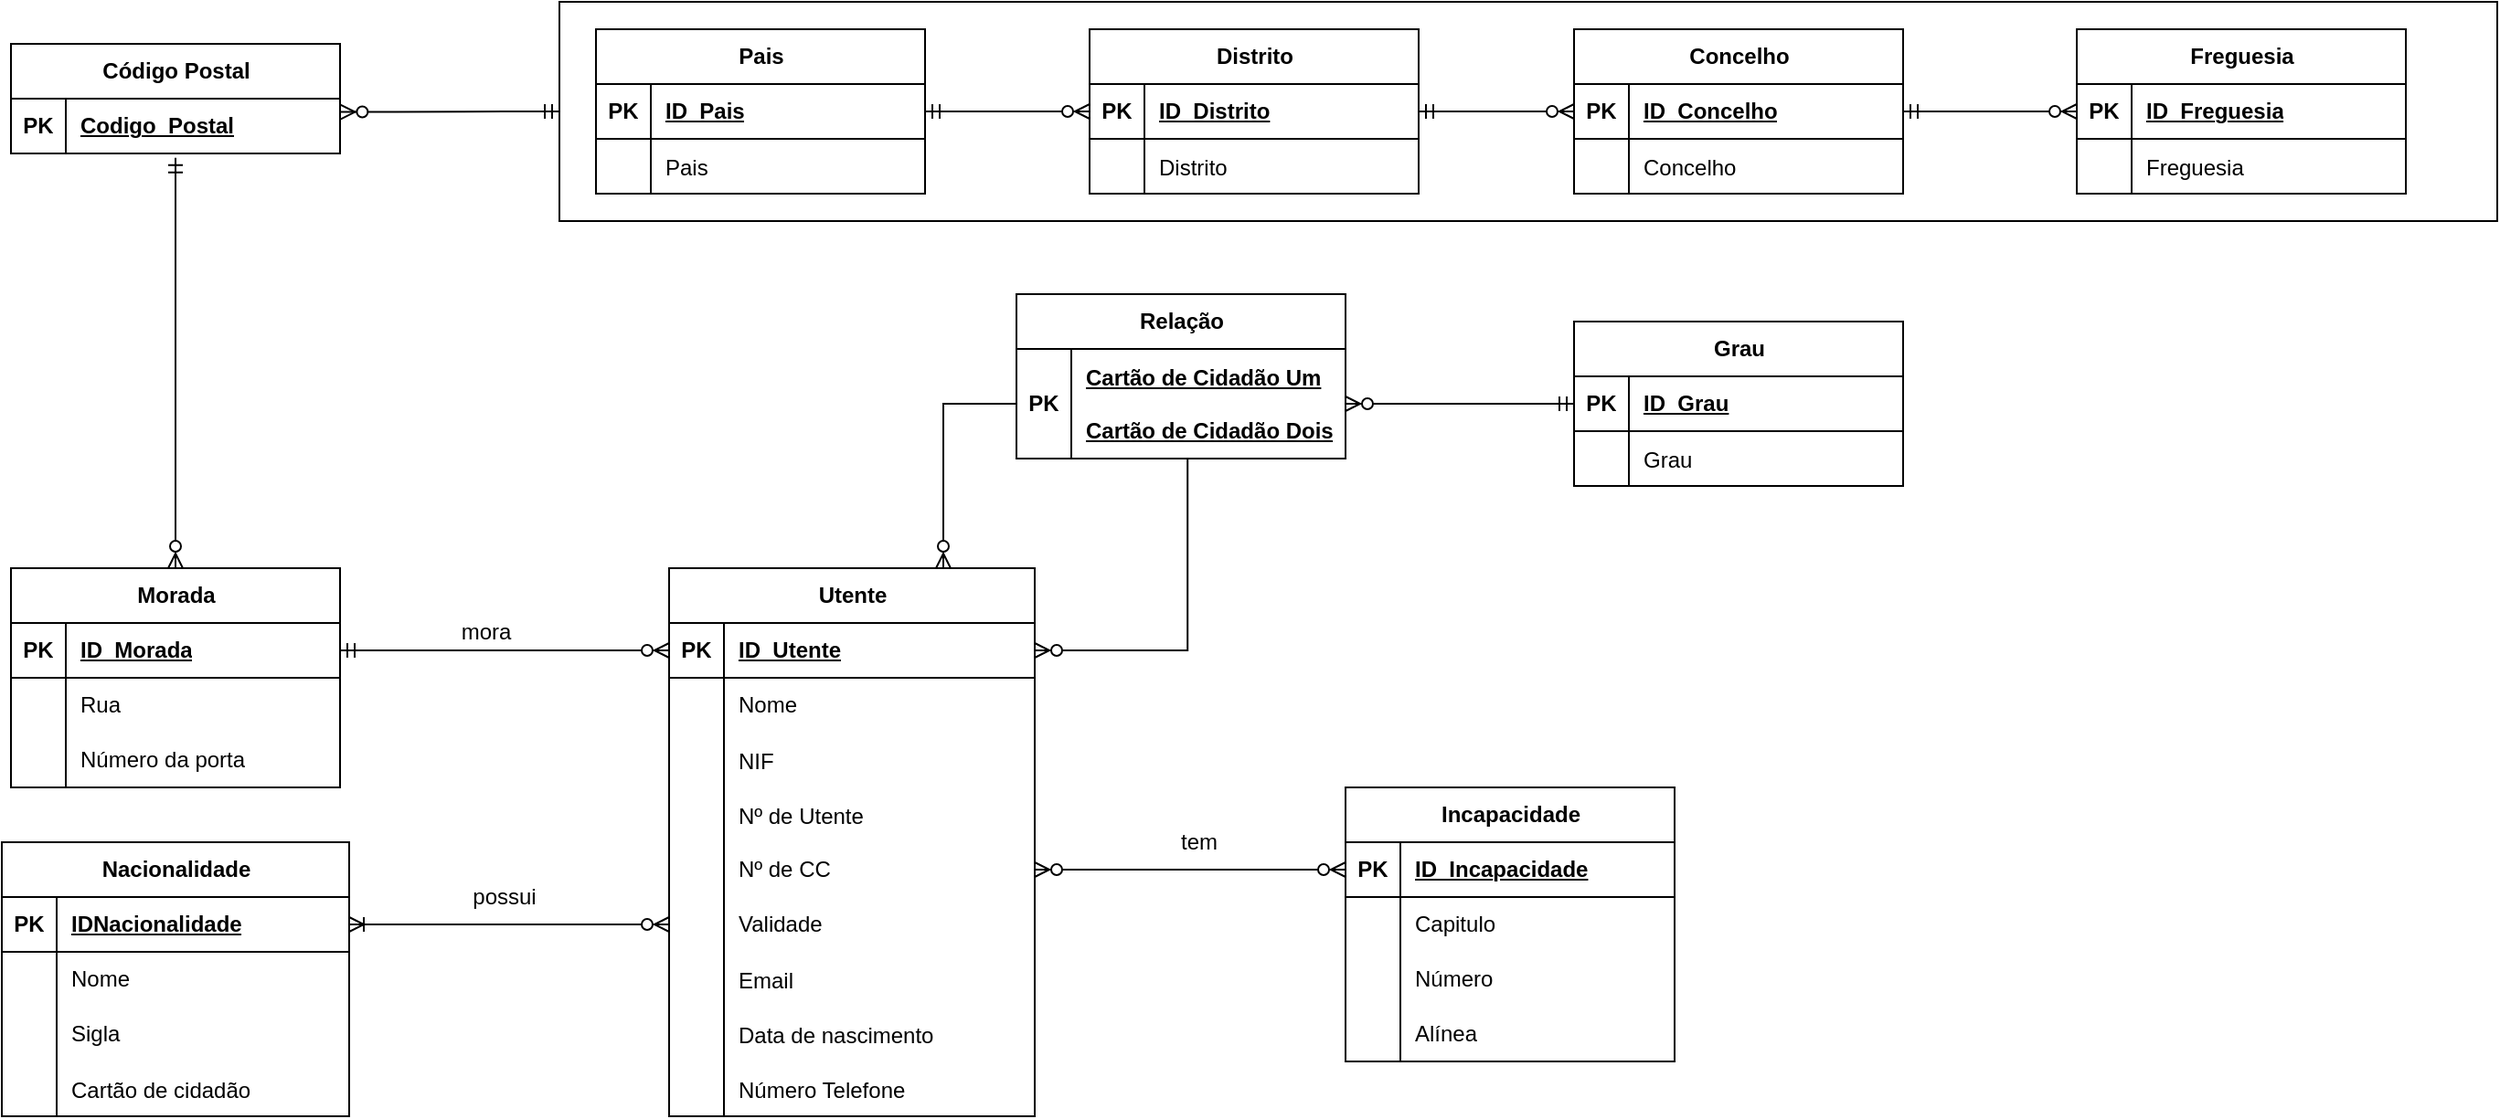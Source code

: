 <mxfile version="22.1.17" type="device">
  <diagram id="R2lEEEUBdFMjLlhIrx00" name="Page-1">
    <mxGraphModel dx="2327" dy="1737" grid="1" gridSize="10" guides="1" tooltips="1" connect="1" arrows="1" fold="1" page="1" pageScale="1" pageWidth="850" pageHeight="1100" math="0" shadow="0" extFonts="Permanent Marker^https://fonts.googleapis.com/css?family=Permanent+Marker">
      <root>
        <mxCell id="0" />
        <mxCell id="1" parent="0" />
        <mxCell id="WRu2-1eznjDB153IqTA8-165" value="Utente" style="shape=table;startSize=30;container=1;collapsible=1;childLayout=tableLayout;fixedRows=1;rowLines=0;fontStyle=1;align=center;resizeLast=1;html=1;" parent="1" vertex="1">
          <mxGeometry x="-290" y="190" width="200" height="300" as="geometry" />
        </mxCell>
        <mxCell id="WRu2-1eznjDB153IqTA8-166" value="" style="shape=tableRow;horizontal=0;startSize=0;swimlaneHead=0;swimlaneBody=0;fillColor=none;collapsible=0;dropTarget=0;points=[[0,0.5],[1,0.5]];portConstraint=eastwest;top=0;left=0;right=0;bottom=1;" parent="WRu2-1eznjDB153IqTA8-165" vertex="1">
          <mxGeometry y="30" width="200" height="30" as="geometry" />
        </mxCell>
        <mxCell id="WRu2-1eznjDB153IqTA8-167" value="PK" style="shape=partialRectangle;connectable=0;fillColor=none;top=0;left=0;bottom=0;right=0;fontStyle=1;overflow=hidden;whiteSpace=wrap;html=1;" parent="WRu2-1eznjDB153IqTA8-166" vertex="1">
          <mxGeometry width="30" height="30" as="geometry">
            <mxRectangle width="30" height="30" as="alternateBounds" />
          </mxGeometry>
        </mxCell>
        <mxCell id="WRu2-1eznjDB153IqTA8-168" value="ID_Utente" style="shape=partialRectangle;connectable=0;fillColor=none;top=0;left=0;bottom=0;right=0;align=left;spacingLeft=6;fontStyle=5;overflow=hidden;whiteSpace=wrap;html=1;" parent="WRu2-1eznjDB153IqTA8-166" vertex="1">
          <mxGeometry x="30" width="170" height="30" as="geometry">
            <mxRectangle width="170" height="30" as="alternateBounds" />
          </mxGeometry>
        </mxCell>
        <mxCell id="WRu2-1eznjDB153IqTA8-172" value="" style="shape=tableRow;horizontal=0;startSize=0;swimlaneHead=0;swimlaneBody=0;fillColor=none;collapsible=0;dropTarget=0;points=[[0,0.5],[1,0.5]];portConstraint=eastwest;top=0;left=0;right=0;bottom=0;" parent="WRu2-1eznjDB153IqTA8-165" vertex="1">
          <mxGeometry y="60" width="200" height="30" as="geometry" />
        </mxCell>
        <mxCell id="WRu2-1eznjDB153IqTA8-173" value="" style="shape=partialRectangle;connectable=0;fillColor=none;top=0;left=0;bottom=0;right=0;editable=1;overflow=hidden;whiteSpace=wrap;html=1;" parent="WRu2-1eznjDB153IqTA8-172" vertex="1">
          <mxGeometry width="30" height="30" as="geometry">
            <mxRectangle width="30" height="30" as="alternateBounds" />
          </mxGeometry>
        </mxCell>
        <mxCell id="WRu2-1eznjDB153IqTA8-174" value="Nome" style="shape=partialRectangle;connectable=0;fillColor=none;top=0;left=0;bottom=0;right=0;align=left;spacingLeft=6;overflow=hidden;whiteSpace=wrap;html=1;" parent="WRu2-1eznjDB153IqTA8-172" vertex="1">
          <mxGeometry x="30" width="170" height="30" as="geometry">
            <mxRectangle width="170" height="30" as="alternateBounds" />
          </mxGeometry>
        </mxCell>
        <mxCell id="fxmYcY-Dw8OM6UMTgJ8G-88" value="" style="shape=tableRow;horizontal=0;startSize=0;swimlaneHead=0;swimlaneBody=0;fillColor=none;collapsible=0;dropTarget=0;points=[[0,0.5],[1,0.5]];portConstraint=eastwest;top=0;left=0;right=0;bottom=0;" vertex="1" parent="WRu2-1eznjDB153IqTA8-165">
          <mxGeometry y="90" width="200" height="30" as="geometry" />
        </mxCell>
        <mxCell id="fxmYcY-Dw8OM6UMTgJ8G-89" value="" style="shape=partialRectangle;connectable=0;fillColor=none;top=0;left=0;bottom=0;right=0;editable=1;overflow=hidden;" vertex="1" parent="fxmYcY-Dw8OM6UMTgJ8G-88">
          <mxGeometry width="30" height="30" as="geometry">
            <mxRectangle width="30" height="30" as="alternateBounds" />
          </mxGeometry>
        </mxCell>
        <mxCell id="fxmYcY-Dw8OM6UMTgJ8G-90" value="NIF" style="shape=partialRectangle;connectable=0;fillColor=none;top=0;left=0;bottom=0;right=0;align=left;spacingLeft=6;overflow=hidden;" vertex="1" parent="fxmYcY-Dw8OM6UMTgJ8G-88">
          <mxGeometry x="30" width="170" height="30" as="geometry">
            <mxRectangle width="170" height="30" as="alternateBounds" />
          </mxGeometry>
        </mxCell>
        <mxCell id="fxmYcY-Dw8OM6UMTgJ8G-76" value="" style="shape=tableRow;horizontal=0;startSize=0;swimlaneHead=0;swimlaneBody=0;fillColor=none;collapsible=0;dropTarget=0;points=[[0,0.5],[1,0.5]];portConstraint=eastwest;top=0;left=0;right=0;bottom=0;" vertex="1" parent="WRu2-1eznjDB153IqTA8-165">
          <mxGeometry y="120" width="200" height="30" as="geometry" />
        </mxCell>
        <mxCell id="fxmYcY-Dw8OM6UMTgJ8G-77" value="" style="shape=partialRectangle;connectable=0;fillColor=none;top=0;left=0;bottom=0;right=0;editable=1;overflow=hidden;" vertex="1" parent="fxmYcY-Dw8OM6UMTgJ8G-76">
          <mxGeometry width="30" height="30" as="geometry">
            <mxRectangle width="30" height="30" as="alternateBounds" />
          </mxGeometry>
        </mxCell>
        <mxCell id="fxmYcY-Dw8OM6UMTgJ8G-78" value="Nº de Utente" style="shape=partialRectangle;connectable=0;fillColor=none;top=0;left=0;bottom=0;right=0;align=left;spacingLeft=6;overflow=hidden;" vertex="1" parent="fxmYcY-Dw8OM6UMTgJ8G-76">
          <mxGeometry x="30" width="170" height="30" as="geometry">
            <mxRectangle width="170" height="30" as="alternateBounds" />
          </mxGeometry>
        </mxCell>
        <mxCell id="WRu2-1eznjDB153IqTA8-175" value="" style="shape=tableRow;horizontal=0;startSize=0;swimlaneHead=0;swimlaneBody=0;fillColor=none;collapsible=0;dropTarget=0;points=[[0,0.5],[1,0.5]];portConstraint=eastwest;top=0;left=0;right=0;bottom=0;" parent="WRu2-1eznjDB153IqTA8-165" vertex="1">
          <mxGeometry y="150" width="200" height="30" as="geometry" />
        </mxCell>
        <mxCell id="WRu2-1eznjDB153IqTA8-176" value="" style="shape=partialRectangle;connectable=0;fillColor=none;top=0;left=0;bottom=0;right=0;editable=1;overflow=hidden;whiteSpace=wrap;html=1;" parent="WRu2-1eznjDB153IqTA8-175" vertex="1">
          <mxGeometry width="30" height="30" as="geometry">
            <mxRectangle width="30" height="30" as="alternateBounds" />
          </mxGeometry>
        </mxCell>
        <mxCell id="WRu2-1eznjDB153IqTA8-177" value="Nº de CC" style="shape=partialRectangle;connectable=0;fillColor=none;top=0;left=0;bottom=0;right=0;align=left;spacingLeft=6;overflow=hidden;whiteSpace=wrap;html=1;" parent="WRu2-1eznjDB153IqTA8-175" vertex="1">
          <mxGeometry x="30" width="170" height="30" as="geometry">
            <mxRectangle width="170" height="30" as="alternateBounds" />
          </mxGeometry>
        </mxCell>
        <mxCell id="WRu2-1eznjDB153IqTA8-178" value="" style="shape=tableRow;horizontal=0;startSize=0;swimlaneHead=0;swimlaneBody=0;fillColor=none;collapsible=0;dropTarget=0;points=[[0,0.5],[1,0.5]];portConstraint=eastwest;top=0;left=0;right=0;bottom=0;" parent="WRu2-1eznjDB153IqTA8-165" vertex="1">
          <mxGeometry y="180" width="200" height="30" as="geometry" />
        </mxCell>
        <mxCell id="WRu2-1eznjDB153IqTA8-179" value="" style="shape=partialRectangle;connectable=0;fillColor=none;top=0;left=0;bottom=0;right=0;editable=1;overflow=hidden;whiteSpace=wrap;html=1;" parent="WRu2-1eznjDB153IqTA8-178" vertex="1">
          <mxGeometry width="30" height="30" as="geometry">
            <mxRectangle width="30" height="30" as="alternateBounds" />
          </mxGeometry>
        </mxCell>
        <mxCell id="WRu2-1eznjDB153IqTA8-180" value="Validade" style="shape=partialRectangle;connectable=0;fillColor=none;top=0;left=0;bottom=0;right=0;align=left;spacingLeft=6;overflow=hidden;whiteSpace=wrap;html=1;" parent="WRu2-1eznjDB153IqTA8-178" vertex="1">
          <mxGeometry x="30" width="170" height="30" as="geometry">
            <mxRectangle width="170" height="30" as="alternateBounds" />
          </mxGeometry>
        </mxCell>
        <mxCell id="fxmYcY-Dw8OM6UMTgJ8G-80" value="" style="shape=tableRow;horizontal=0;startSize=0;swimlaneHead=0;swimlaneBody=0;fillColor=none;collapsible=0;dropTarget=0;points=[[0,0.5],[1,0.5]];portConstraint=eastwest;top=0;left=0;right=0;bottom=0;" vertex="1" parent="WRu2-1eznjDB153IqTA8-165">
          <mxGeometry y="210" width="200" height="30" as="geometry" />
        </mxCell>
        <mxCell id="fxmYcY-Dw8OM6UMTgJ8G-81" value="" style="shape=partialRectangle;connectable=0;fillColor=none;top=0;left=0;bottom=0;right=0;editable=1;overflow=hidden;" vertex="1" parent="fxmYcY-Dw8OM6UMTgJ8G-80">
          <mxGeometry width="30" height="30" as="geometry">
            <mxRectangle width="30" height="30" as="alternateBounds" />
          </mxGeometry>
        </mxCell>
        <mxCell id="fxmYcY-Dw8OM6UMTgJ8G-82" value="Email" style="shape=partialRectangle;connectable=0;fillColor=none;top=0;left=0;bottom=0;right=0;align=left;spacingLeft=6;overflow=hidden;" vertex="1" parent="fxmYcY-Dw8OM6UMTgJ8G-80">
          <mxGeometry x="30" width="170" height="30" as="geometry">
            <mxRectangle width="170" height="30" as="alternateBounds" />
          </mxGeometry>
        </mxCell>
        <mxCell id="fxmYcY-Dw8OM6UMTgJ8G-84" value="" style="shape=tableRow;horizontal=0;startSize=0;swimlaneHead=0;swimlaneBody=0;fillColor=none;collapsible=0;dropTarget=0;points=[[0,0.5],[1,0.5]];portConstraint=eastwest;top=0;left=0;right=0;bottom=0;" vertex="1" parent="WRu2-1eznjDB153IqTA8-165">
          <mxGeometry y="240" width="200" height="30" as="geometry" />
        </mxCell>
        <mxCell id="fxmYcY-Dw8OM6UMTgJ8G-85" value="" style="shape=partialRectangle;connectable=0;fillColor=none;top=0;left=0;bottom=0;right=0;editable=1;overflow=hidden;" vertex="1" parent="fxmYcY-Dw8OM6UMTgJ8G-84">
          <mxGeometry width="30" height="30" as="geometry">
            <mxRectangle width="30" height="30" as="alternateBounds" />
          </mxGeometry>
        </mxCell>
        <mxCell id="fxmYcY-Dw8OM6UMTgJ8G-86" value="Data de nascimento" style="shape=partialRectangle;connectable=0;fillColor=none;top=0;left=0;bottom=0;right=0;align=left;spacingLeft=6;overflow=hidden;" vertex="1" parent="fxmYcY-Dw8OM6UMTgJ8G-84">
          <mxGeometry x="30" width="170" height="30" as="geometry">
            <mxRectangle width="170" height="30" as="alternateBounds" />
          </mxGeometry>
        </mxCell>
        <mxCell id="WRu2-1eznjDB153IqTA8-181" value="" style="shape=tableRow;horizontal=0;startSize=0;swimlaneHead=0;swimlaneBody=0;fillColor=none;collapsible=0;dropTarget=0;points=[[0,0.5],[1,0.5]];portConstraint=eastwest;top=0;left=0;right=0;bottom=0;" parent="WRu2-1eznjDB153IqTA8-165" vertex="1">
          <mxGeometry y="270" width="200" height="30" as="geometry" />
        </mxCell>
        <mxCell id="WRu2-1eznjDB153IqTA8-182" value="" style="shape=partialRectangle;connectable=0;fillColor=none;top=0;left=0;bottom=0;right=0;editable=1;overflow=hidden;" parent="WRu2-1eznjDB153IqTA8-181" vertex="1">
          <mxGeometry width="30" height="30" as="geometry">
            <mxRectangle width="30" height="30" as="alternateBounds" />
          </mxGeometry>
        </mxCell>
        <mxCell id="WRu2-1eznjDB153IqTA8-183" value="Número Telefone" style="shape=partialRectangle;connectable=0;fillColor=none;top=0;left=0;bottom=0;right=0;align=left;spacingLeft=6;overflow=hidden;" parent="WRu2-1eznjDB153IqTA8-181" vertex="1">
          <mxGeometry x="30" width="170" height="30" as="geometry">
            <mxRectangle width="170" height="30" as="alternateBounds" />
          </mxGeometry>
        </mxCell>
        <mxCell id="WRu2-1eznjDB153IqTA8-190" value="Nacionalidade" style="shape=table;startSize=30;container=1;collapsible=1;childLayout=tableLayout;fixedRows=1;rowLines=0;fontStyle=1;align=center;resizeLast=1;html=1;" parent="1" vertex="1">
          <mxGeometry x="-655" y="340" width="190" height="150" as="geometry" />
        </mxCell>
        <mxCell id="WRu2-1eznjDB153IqTA8-191" value="" style="shape=tableRow;horizontal=0;startSize=0;swimlaneHead=0;swimlaneBody=0;fillColor=none;collapsible=0;dropTarget=0;points=[[0,0.5],[1,0.5]];portConstraint=eastwest;top=0;left=0;right=0;bottom=1;" parent="WRu2-1eznjDB153IqTA8-190" vertex="1">
          <mxGeometry y="30" width="190" height="30" as="geometry" />
        </mxCell>
        <mxCell id="WRu2-1eznjDB153IqTA8-192" value="PK" style="shape=partialRectangle;connectable=0;fillColor=none;top=0;left=0;bottom=0;right=0;fontStyle=1;overflow=hidden;whiteSpace=wrap;html=1;" parent="WRu2-1eznjDB153IqTA8-191" vertex="1">
          <mxGeometry width="30" height="30" as="geometry">
            <mxRectangle width="30" height="30" as="alternateBounds" />
          </mxGeometry>
        </mxCell>
        <mxCell id="WRu2-1eznjDB153IqTA8-193" value="IDNacionalidade" style="shape=partialRectangle;connectable=0;fillColor=none;top=0;left=0;bottom=0;right=0;align=left;spacingLeft=6;fontStyle=5;overflow=hidden;whiteSpace=wrap;html=1;" parent="WRu2-1eznjDB153IqTA8-191" vertex="1">
          <mxGeometry x="30" width="160" height="30" as="geometry">
            <mxRectangle width="160" height="30" as="alternateBounds" />
          </mxGeometry>
        </mxCell>
        <mxCell id="WRu2-1eznjDB153IqTA8-194" value="" style="shape=tableRow;horizontal=0;startSize=0;swimlaneHead=0;swimlaneBody=0;fillColor=none;collapsible=0;dropTarget=0;points=[[0,0.5],[1,0.5]];portConstraint=eastwest;top=0;left=0;right=0;bottom=0;" parent="WRu2-1eznjDB153IqTA8-190" vertex="1">
          <mxGeometry y="60" width="190" height="30" as="geometry" />
        </mxCell>
        <mxCell id="WRu2-1eznjDB153IqTA8-195" value="" style="shape=partialRectangle;connectable=0;fillColor=none;top=0;left=0;bottom=0;right=0;editable=1;overflow=hidden;whiteSpace=wrap;html=1;" parent="WRu2-1eznjDB153IqTA8-194" vertex="1">
          <mxGeometry width="30" height="30" as="geometry">
            <mxRectangle width="30" height="30" as="alternateBounds" />
          </mxGeometry>
        </mxCell>
        <mxCell id="WRu2-1eznjDB153IqTA8-196" value="Nome" style="shape=partialRectangle;connectable=0;fillColor=none;top=0;left=0;bottom=0;right=0;align=left;spacingLeft=6;overflow=hidden;whiteSpace=wrap;html=1;" parent="WRu2-1eznjDB153IqTA8-194" vertex="1">
          <mxGeometry x="30" width="160" height="30" as="geometry">
            <mxRectangle width="160" height="30" as="alternateBounds" />
          </mxGeometry>
        </mxCell>
        <mxCell id="WRu2-1eznjDB153IqTA8-197" value="" style="shape=tableRow;horizontal=0;startSize=0;swimlaneHead=0;swimlaneBody=0;fillColor=none;collapsible=0;dropTarget=0;points=[[0,0.5],[1,0.5]];portConstraint=eastwest;top=0;left=0;right=0;bottom=0;" parent="WRu2-1eznjDB153IqTA8-190" vertex="1">
          <mxGeometry y="90" width="190" height="30" as="geometry" />
        </mxCell>
        <mxCell id="WRu2-1eznjDB153IqTA8-198" value="" style="shape=partialRectangle;connectable=0;fillColor=none;top=0;left=0;bottom=0;right=0;editable=1;overflow=hidden;whiteSpace=wrap;html=1;" parent="WRu2-1eznjDB153IqTA8-197" vertex="1">
          <mxGeometry width="30" height="30" as="geometry">
            <mxRectangle width="30" height="30" as="alternateBounds" />
          </mxGeometry>
        </mxCell>
        <mxCell id="WRu2-1eznjDB153IqTA8-199" value="Sigla" style="shape=partialRectangle;connectable=0;fillColor=none;top=0;left=0;bottom=0;right=0;align=left;spacingLeft=6;overflow=hidden;whiteSpace=wrap;html=1;" parent="WRu2-1eznjDB153IqTA8-197" vertex="1">
          <mxGeometry x="30" width="160" height="30" as="geometry">
            <mxRectangle width="160" height="30" as="alternateBounds" />
          </mxGeometry>
        </mxCell>
        <mxCell id="WRu2-1eznjDB153IqTA8-200" value="" style="shape=tableRow;horizontal=0;startSize=0;swimlaneHead=0;swimlaneBody=0;fillColor=none;collapsible=0;dropTarget=0;points=[[0,0.5],[1,0.5]];portConstraint=eastwest;top=0;left=0;right=0;bottom=0;" parent="WRu2-1eznjDB153IqTA8-190" vertex="1">
          <mxGeometry y="120" width="190" height="30" as="geometry" />
        </mxCell>
        <mxCell id="WRu2-1eznjDB153IqTA8-201" value="" style="shape=partialRectangle;connectable=0;fillColor=none;top=0;left=0;bottom=0;right=0;editable=1;overflow=hidden;" parent="WRu2-1eznjDB153IqTA8-200" vertex="1">
          <mxGeometry width="30" height="30" as="geometry">
            <mxRectangle width="30" height="30" as="alternateBounds" />
          </mxGeometry>
        </mxCell>
        <mxCell id="WRu2-1eznjDB153IqTA8-202" value="Cartão de cidadão" style="shape=partialRectangle;connectable=0;fillColor=none;top=0;left=0;bottom=0;right=0;align=left;spacingLeft=6;overflow=hidden;" parent="WRu2-1eznjDB153IqTA8-200" vertex="1">
          <mxGeometry x="30" width="160" height="30" as="geometry">
            <mxRectangle width="160" height="30" as="alternateBounds" />
          </mxGeometry>
        </mxCell>
        <mxCell id="WRu2-1eznjDB153IqTA8-300" value="Código Postal" style="shape=table;startSize=30;container=1;collapsible=1;childLayout=tableLayout;fixedRows=1;rowLines=0;fontStyle=1;align=center;resizeLast=1;html=1;" parent="1" vertex="1">
          <mxGeometry x="-650" y="-97" width="180" height="60" as="geometry" />
        </mxCell>
        <mxCell id="WRu2-1eznjDB153IqTA8-301" value="" style="shape=tableRow;horizontal=0;startSize=0;swimlaneHead=0;swimlaneBody=0;fillColor=none;collapsible=0;dropTarget=0;points=[[0,0.5],[1,0.5]];portConstraint=eastwest;top=0;left=0;right=0;bottom=1;" parent="WRu2-1eznjDB153IqTA8-300" vertex="1">
          <mxGeometry y="30" width="180" height="30" as="geometry" />
        </mxCell>
        <mxCell id="WRu2-1eznjDB153IqTA8-302" value="PK" style="shape=partialRectangle;connectable=0;fillColor=none;top=0;left=0;bottom=0;right=0;fontStyle=1;overflow=hidden;whiteSpace=wrap;html=1;" parent="WRu2-1eznjDB153IqTA8-301" vertex="1">
          <mxGeometry width="30" height="30" as="geometry">
            <mxRectangle width="30" height="30" as="alternateBounds" />
          </mxGeometry>
        </mxCell>
        <mxCell id="WRu2-1eznjDB153IqTA8-303" value="Codigo_Postal" style="shape=partialRectangle;connectable=0;fillColor=none;top=0;left=0;bottom=0;right=0;align=left;spacingLeft=6;fontStyle=5;overflow=hidden;whiteSpace=wrap;html=1;" parent="WRu2-1eznjDB153IqTA8-301" vertex="1">
          <mxGeometry x="30" width="150" height="30" as="geometry">
            <mxRectangle width="150" height="30" as="alternateBounds" />
          </mxGeometry>
        </mxCell>
        <mxCell id="WRu2-1eznjDB153IqTA8-316" value="Morada" style="shape=table;startSize=30;container=1;collapsible=1;childLayout=tableLayout;fixedRows=1;rowLines=0;fontStyle=1;align=center;resizeLast=1;html=1;" parent="1" vertex="1">
          <mxGeometry x="-650" y="190" width="180" height="120" as="geometry" />
        </mxCell>
        <mxCell id="WRu2-1eznjDB153IqTA8-317" value="" style="shape=tableRow;horizontal=0;startSize=0;swimlaneHead=0;swimlaneBody=0;fillColor=none;collapsible=0;dropTarget=0;points=[[0,0.5],[1,0.5]];portConstraint=eastwest;top=0;left=0;right=0;bottom=1;" parent="WRu2-1eznjDB153IqTA8-316" vertex="1">
          <mxGeometry y="30" width="180" height="30" as="geometry" />
        </mxCell>
        <mxCell id="WRu2-1eznjDB153IqTA8-318" value="PK" style="shape=partialRectangle;connectable=0;fillColor=none;top=0;left=0;bottom=0;right=0;fontStyle=1;overflow=hidden;whiteSpace=wrap;html=1;" parent="WRu2-1eznjDB153IqTA8-317" vertex="1">
          <mxGeometry width="30" height="30" as="geometry">
            <mxRectangle width="30" height="30" as="alternateBounds" />
          </mxGeometry>
        </mxCell>
        <mxCell id="WRu2-1eznjDB153IqTA8-319" value="ID_Morada" style="shape=partialRectangle;connectable=0;fillColor=none;top=0;left=0;bottom=0;right=0;align=left;spacingLeft=6;fontStyle=5;overflow=hidden;whiteSpace=wrap;html=1;" parent="WRu2-1eznjDB153IqTA8-317" vertex="1">
          <mxGeometry x="30" width="150" height="30" as="geometry">
            <mxRectangle width="150" height="30" as="alternateBounds" />
          </mxGeometry>
        </mxCell>
        <mxCell id="WRu2-1eznjDB153IqTA8-320" value="" style="shape=tableRow;horizontal=0;startSize=0;swimlaneHead=0;swimlaneBody=0;fillColor=none;collapsible=0;dropTarget=0;points=[[0,0.5],[1,0.5]];portConstraint=eastwest;top=0;left=0;right=0;bottom=0;" parent="WRu2-1eznjDB153IqTA8-316" vertex="1">
          <mxGeometry y="60" width="180" height="30" as="geometry" />
        </mxCell>
        <mxCell id="WRu2-1eznjDB153IqTA8-321" value="" style="shape=partialRectangle;connectable=0;fillColor=none;top=0;left=0;bottom=0;right=0;editable=1;overflow=hidden;whiteSpace=wrap;html=1;" parent="WRu2-1eznjDB153IqTA8-320" vertex="1">
          <mxGeometry width="30" height="30" as="geometry">
            <mxRectangle width="30" height="30" as="alternateBounds" />
          </mxGeometry>
        </mxCell>
        <mxCell id="WRu2-1eznjDB153IqTA8-322" value="Rua" style="shape=partialRectangle;connectable=0;fillColor=none;top=0;left=0;bottom=0;right=0;align=left;spacingLeft=6;overflow=hidden;whiteSpace=wrap;html=1;" parent="WRu2-1eznjDB153IqTA8-320" vertex="1">
          <mxGeometry x="30" width="150" height="30" as="geometry">
            <mxRectangle width="150" height="30" as="alternateBounds" />
          </mxGeometry>
        </mxCell>
        <mxCell id="WRu2-1eznjDB153IqTA8-323" value="" style="shape=tableRow;horizontal=0;startSize=0;swimlaneHead=0;swimlaneBody=0;fillColor=none;collapsible=0;dropTarget=0;points=[[0,0.5],[1,0.5]];portConstraint=eastwest;top=0;left=0;right=0;bottom=0;" parent="WRu2-1eznjDB153IqTA8-316" vertex="1">
          <mxGeometry y="90" width="180" height="30" as="geometry" />
        </mxCell>
        <mxCell id="WRu2-1eznjDB153IqTA8-324" value="" style="shape=partialRectangle;connectable=0;fillColor=none;top=0;left=0;bottom=0;right=0;editable=1;overflow=hidden;whiteSpace=wrap;html=1;" parent="WRu2-1eznjDB153IqTA8-323" vertex="1">
          <mxGeometry width="30" height="30" as="geometry">
            <mxRectangle width="30" height="30" as="alternateBounds" />
          </mxGeometry>
        </mxCell>
        <mxCell id="WRu2-1eznjDB153IqTA8-325" value="Número da porta" style="shape=partialRectangle;connectable=0;fillColor=none;top=0;left=0;bottom=0;right=0;align=left;spacingLeft=6;overflow=hidden;whiteSpace=wrap;html=1;" parent="WRu2-1eznjDB153IqTA8-323" vertex="1">
          <mxGeometry x="30" width="150" height="30" as="geometry">
            <mxRectangle width="150" height="30" as="alternateBounds" />
          </mxGeometry>
        </mxCell>
        <mxCell id="WRu2-1eznjDB153IqTA8-331" value="Relação" style="shape=table;startSize=30;container=1;collapsible=1;childLayout=tableLayout;fixedRows=1;rowLines=0;fontStyle=1;align=center;resizeLast=1;html=1;" parent="1" vertex="1">
          <mxGeometry x="-100" y="40" width="180" height="90" as="geometry" />
        </mxCell>
        <mxCell id="JxM3riyQl335yEoDSXoZ-35" value="" style="shape=tableRow;horizontal=0;startSize=0;swimlaneHead=0;swimlaneBody=0;fillColor=none;collapsible=0;dropTarget=0;points=[[0,0.5],[1,0.5]];portConstraint=eastwest;top=0;left=0;right=0;bottom=0;strokeColor=default;align=center;verticalAlign=middle;fontFamily=Helvetica;fontSize=12;fontColor=default;html=1;" parent="WRu2-1eznjDB153IqTA8-331" vertex="1">
          <mxGeometry y="30" width="180" height="60" as="geometry" />
        </mxCell>
        <mxCell id="JxM3riyQl335yEoDSXoZ-36" value="&lt;b&gt;PK&lt;/b&gt;" style="shape=partialRectangle;connectable=0;fillColor=none;top=0;left=0;bottom=0;right=0;editable=1;overflow=hidden;strokeColor=default;align=center;verticalAlign=middle;fontFamily=Helvetica;fontSize=12;fontColor=default;html=1;" parent="JxM3riyQl335yEoDSXoZ-35" vertex="1">
          <mxGeometry width="30" height="60" as="geometry">
            <mxRectangle width="30" height="60" as="alternateBounds" />
          </mxGeometry>
        </mxCell>
        <mxCell id="JxM3riyQl335yEoDSXoZ-37" value="&lt;b&gt;&lt;u&gt;Cartão de Cidadão Um&lt;br&gt;&lt;br&gt;Cartão de Cidadão Dois&lt;/u&gt;&lt;/b&gt;" style="shape=partialRectangle;connectable=0;fillColor=none;top=0;left=0;bottom=0;right=0;align=left;spacingLeft=6;overflow=hidden;strokeColor=default;verticalAlign=middle;fontFamily=Helvetica;fontSize=12;fontColor=default;html=1;" parent="JxM3riyQl335yEoDSXoZ-35" vertex="1">
          <mxGeometry x="30" width="150" height="60" as="geometry">
            <mxRectangle width="150" height="60" as="alternateBounds" />
          </mxGeometry>
        </mxCell>
        <mxCell id="fxmYcY-Dw8OM6UMTgJ8G-1" value="" style="rounded=0;whiteSpace=wrap;html=1;" vertex="1" parent="1">
          <mxGeometry x="-350" y="-120" width="1060" height="120" as="geometry" />
        </mxCell>
        <mxCell id="fxmYcY-Dw8OM6UMTgJ8G-2" value="Pais" style="shape=table;startSize=30;container=1;collapsible=1;childLayout=tableLayout;fixedRows=1;rowLines=0;fontStyle=1;align=center;resizeLast=1;html=1;" vertex="1" parent="1">
          <mxGeometry x="-330" y="-105" width="180" height="90" as="geometry" />
        </mxCell>
        <mxCell id="fxmYcY-Dw8OM6UMTgJ8G-3" value="" style="shape=tableRow;horizontal=0;startSize=0;swimlaneHead=0;swimlaneBody=0;fillColor=none;collapsible=0;dropTarget=0;points=[[0,0.5],[1,0.5]];portConstraint=eastwest;top=0;left=0;right=0;bottom=1;" vertex="1" parent="fxmYcY-Dw8OM6UMTgJ8G-2">
          <mxGeometry y="30" width="180" height="30" as="geometry" />
        </mxCell>
        <mxCell id="fxmYcY-Dw8OM6UMTgJ8G-4" value="PK" style="shape=partialRectangle;connectable=0;fillColor=none;top=0;left=0;bottom=0;right=0;fontStyle=1;overflow=hidden;whiteSpace=wrap;html=1;" vertex="1" parent="fxmYcY-Dw8OM6UMTgJ8G-3">
          <mxGeometry width="30" height="30" as="geometry">
            <mxRectangle width="30" height="30" as="alternateBounds" />
          </mxGeometry>
        </mxCell>
        <mxCell id="fxmYcY-Dw8OM6UMTgJ8G-5" value="ID_Pais" style="shape=partialRectangle;connectable=0;fillColor=none;top=0;left=0;bottom=0;right=0;align=left;spacingLeft=6;fontStyle=5;overflow=hidden;whiteSpace=wrap;html=1;" vertex="1" parent="fxmYcY-Dw8OM6UMTgJ8G-3">
          <mxGeometry x="30" width="150" height="30" as="geometry">
            <mxRectangle width="150" height="30" as="alternateBounds" />
          </mxGeometry>
        </mxCell>
        <mxCell id="fxmYcY-Dw8OM6UMTgJ8G-35" value="" style="shape=tableRow;horizontal=0;startSize=0;swimlaneHead=0;swimlaneBody=0;fillColor=none;collapsible=0;dropTarget=0;points=[[0,0.5],[1,0.5]];portConstraint=eastwest;top=0;left=0;right=0;bottom=0;" vertex="1" parent="fxmYcY-Dw8OM6UMTgJ8G-2">
          <mxGeometry y="60" width="180" height="30" as="geometry" />
        </mxCell>
        <mxCell id="fxmYcY-Dw8OM6UMTgJ8G-36" value="" style="shape=partialRectangle;connectable=0;fillColor=none;top=0;left=0;bottom=0;right=0;editable=1;overflow=hidden;" vertex="1" parent="fxmYcY-Dw8OM6UMTgJ8G-35">
          <mxGeometry width="30" height="30" as="geometry">
            <mxRectangle width="30" height="30" as="alternateBounds" />
          </mxGeometry>
        </mxCell>
        <mxCell id="fxmYcY-Dw8OM6UMTgJ8G-37" value="Pais" style="shape=partialRectangle;connectable=0;fillColor=none;top=0;left=0;bottom=0;right=0;align=left;spacingLeft=6;overflow=hidden;" vertex="1" parent="fxmYcY-Dw8OM6UMTgJ8G-35">
          <mxGeometry x="30" width="150" height="30" as="geometry">
            <mxRectangle width="150" height="30" as="alternateBounds" />
          </mxGeometry>
        </mxCell>
        <mxCell id="fxmYcY-Dw8OM6UMTgJ8G-6" value="Distrito" style="shape=table;startSize=30;container=1;collapsible=1;childLayout=tableLayout;fixedRows=1;rowLines=0;fontStyle=1;align=center;resizeLast=1;html=1;" vertex="1" parent="1">
          <mxGeometry x="-60" y="-105" width="180" height="90" as="geometry" />
        </mxCell>
        <mxCell id="fxmYcY-Dw8OM6UMTgJ8G-7" value="" style="shape=tableRow;horizontal=0;startSize=0;swimlaneHead=0;swimlaneBody=0;fillColor=none;collapsible=0;dropTarget=0;points=[[0,0.5],[1,0.5]];portConstraint=eastwest;top=0;left=0;right=0;bottom=1;" vertex="1" parent="fxmYcY-Dw8OM6UMTgJ8G-6">
          <mxGeometry y="30" width="180" height="30" as="geometry" />
        </mxCell>
        <mxCell id="fxmYcY-Dw8OM6UMTgJ8G-8" value="PK" style="shape=partialRectangle;connectable=0;fillColor=none;top=0;left=0;bottom=0;right=0;fontStyle=1;overflow=hidden;whiteSpace=wrap;html=1;" vertex="1" parent="fxmYcY-Dw8OM6UMTgJ8G-7">
          <mxGeometry width="30" height="30" as="geometry">
            <mxRectangle width="30" height="30" as="alternateBounds" />
          </mxGeometry>
        </mxCell>
        <mxCell id="fxmYcY-Dw8OM6UMTgJ8G-9" value="ID_Distrito" style="shape=partialRectangle;connectable=0;fillColor=none;top=0;left=0;bottom=0;right=0;align=left;spacingLeft=6;fontStyle=5;overflow=hidden;whiteSpace=wrap;html=1;" vertex="1" parent="fxmYcY-Dw8OM6UMTgJ8G-7">
          <mxGeometry x="30" width="150" height="30" as="geometry">
            <mxRectangle width="150" height="30" as="alternateBounds" />
          </mxGeometry>
        </mxCell>
        <mxCell id="fxmYcY-Dw8OM6UMTgJ8G-31" value="" style="shape=tableRow;horizontal=0;startSize=0;swimlaneHead=0;swimlaneBody=0;fillColor=none;collapsible=0;dropTarget=0;points=[[0,0.5],[1,0.5]];portConstraint=eastwest;top=0;left=0;right=0;bottom=0;" vertex="1" parent="fxmYcY-Dw8OM6UMTgJ8G-6">
          <mxGeometry y="60" width="180" height="30" as="geometry" />
        </mxCell>
        <mxCell id="fxmYcY-Dw8OM6UMTgJ8G-32" value="" style="shape=partialRectangle;connectable=0;fillColor=none;top=0;left=0;bottom=0;right=0;editable=1;overflow=hidden;" vertex="1" parent="fxmYcY-Dw8OM6UMTgJ8G-31">
          <mxGeometry width="30" height="30" as="geometry">
            <mxRectangle width="30" height="30" as="alternateBounds" />
          </mxGeometry>
        </mxCell>
        <mxCell id="fxmYcY-Dw8OM6UMTgJ8G-33" value="Distrito" style="shape=partialRectangle;connectable=0;fillColor=none;top=0;left=0;bottom=0;right=0;align=left;spacingLeft=6;overflow=hidden;" vertex="1" parent="fxmYcY-Dw8OM6UMTgJ8G-31">
          <mxGeometry x="30" width="150" height="30" as="geometry">
            <mxRectangle width="150" height="30" as="alternateBounds" />
          </mxGeometry>
        </mxCell>
        <mxCell id="fxmYcY-Dw8OM6UMTgJ8G-10" value="Concelho" style="shape=table;startSize=30;container=1;collapsible=1;childLayout=tableLayout;fixedRows=1;rowLines=0;fontStyle=1;align=center;resizeLast=1;html=1;" vertex="1" parent="1">
          <mxGeometry x="205" y="-105" width="180" height="90" as="geometry" />
        </mxCell>
        <mxCell id="fxmYcY-Dw8OM6UMTgJ8G-11" value="" style="shape=tableRow;horizontal=0;startSize=0;swimlaneHead=0;swimlaneBody=0;fillColor=none;collapsible=0;dropTarget=0;points=[[0,0.5],[1,0.5]];portConstraint=eastwest;top=0;left=0;right=0;bottom=1;" vertex="1" parent="fxmYcY-Dw8OM6UMTgJ8G-10">
          <mxGeometry y="30" width="180" height="30" as="geometry" />
        </mxCell>
        <mxCell id="fxmYcY-Dw8OM6UMTgJ8G-12" value="PK" style="shape=partialRectangle;connectable=0;fillColor=none;top=0;left=0;bottom=0;right=0;fontStyle=1;overflow=hidden;whiteSpace=wrap;html=1;" vertex="1" parent="fxmYcY-Dw8OM6UMTgJ8G-11">
          <mxGeometry width="30" height="30" as="geometry">
            <mxRectangle width="30" height="30" as="alternateBounds" />
          </mxGeometry>
        </mxCell>
        <mxCell id="fxmYcY-Dw8OM6UMTgJ8G-13" value="ID_Concelho" style="shape=partialRectangle;connectable=0;fillColor=none;top=0;left=0;bottom=0;right=0;align=left;spacingLeft=6;fontStyle=5;overflow=hidden;whiteSpace=wrap;html=1;" vertex="1" parent="fxmYcY-Dw8OM6UMTgJ8G-11">
          <mxGeometry x="30" width="150" height="30" as="geometry">
            <mxRectangle width="150" height="30" as="alternateBounds" />
          </mxGeometry>
        </mxCell>
        <mxCell id="fxmYcY-Dw8OM6UMTgJ8G-27" value="" style="shape=tableRow;horizontal=0;startSize=0;swimlaneHead=0;swimlaneBody=0;fillColor=none;collapsible=0;dropTarget=0;points=[[0,0.5],[1,0.5]];portConstraint=eastwest;top=0;left=0;right=0;bottom=0;" vertex="1" parent="fxmYcY-Dw8OM6UMTgJ8G-10">
          <mxGeometry y="60" width="180" height="30" as="geometry" />
        </mxCell>
        <mxCell id="fxmYcY-Dw8OM6UMTgJ8G-28" value="" style="shape=partialRectangle;connectable=0;fillColor=none;top=0;left=0;bottom=0;right=0;editable=1;overflow=hidden;" vertex="1" parent="fxmYcY-Dw8OM6UMTgJ8G-27">
          <mxGeometry width="30" height="30" as="geometry">
            <mxRectangle width="30" height="30" as="alternateBounds" />
          </mxGeometry>
        </mxCell>
        <mxCell id="fxmYcY-Dw8OM6UMTgJ8G-29" value="Concelho" style="shape=partialRectangle;connectable=0;fillColor=none;top=0;left=0;bottom=0;right=0;align=left;spacingLeft=6;overflow=hidden;" vertex="1" parent="fxmYcY-Dw8OM6UMTgJ8G-27">
          <mxGeometry x="30" width="150" height="30" as="geometry">
            <mxRectangle width="150" height="30" as="alternateBounds" />
          </mxGeometry>
        </mxCell>
        <mxCell id="fxmYcY-Dw8OM6UMTgJ8G-14" value="Freguesia" style="shape=table;startSize=30;container=1;collapsible=1;childLayout=tableLayout;fixedRows=1;rowLines=0;fontStyle=1;align=center;resizeLast=1;html=1;" vertex="1" parent="1">
          <mxGeometry x="480" y="-105" width="180" height="90" as="geometry" />
        </mxCell>
        <mxCell id="fxmYcY-Dw8OM6UMTgJ8G-15" value="" style="shape=tableRow;horizontal=0;startSize=0;swimlaneHead=0;swimlaneBody=0;fillColor=none;collapsible=0;dropTarget=0;points=[[0,0.5],[1,0.5]];portConstraint=eastwest;top=0;left=0;right=0;bottom=1;" vertex="1" parent="fxmYcY-Dw8OM6UMTgJ8G-14">
          <mxGeometry y="30" width="180" height="30" as="geometry" />
        </mxCell>
        <mxCell id="fxmYcY-Dw8OM6UMTgJ8G-16" value="PK" style="shape=partialRectangle;connectable=0;fillColor=none;top=0;left=0;bottom=0;right=0;fontStyle=1;overflow=hidden;whiteSpace=wrap;html=1;" vertex="1" parent="fxmYcY-Dw8OM6UMTgJ8G-15">
          <mxGeometry width="30" height="30" as="geometry">
            <mxRectangle width="30" height="30" as="alternateBounds" />
          </mxGeometry>
        </mxCell>
        <mxCell id="fxmYcY-Dw8OM6UMTgJ8G-17" value="ID_Freguesia" style="shape=partialRectangle;connectable=0;fillColor=none;top=0;left=0;bottom=0;right=0;align=left;spacingLeft=6;fontStyle=5;overflow=hidden;whiteSpace=wrap;html=1;" vertex="1" parent="fxmYcY-Dw8OM6UMTgJ8G-15">
          <mxGeometry x="30" width="150" height="30" as="geometry">
            <mxRectangle width="150" height="30" as="alternateBounds" />
          </mxGeometry>
        </mxCell>
        <mxCell id="fxmYcY-Dw8OM6UMTgJ8G-20" value="" style="shape=tableRow;horizontal=0;startSize=0;swimlaneHead=0;swimlaneBody=0;fillColor=none;collapsible=0;dropTarget=0;points=[[0,0.5],[1,0.5]];portConstraint=eastwest;top=0;left=0;right=0;bottom=0;" vertex="1" parent="fxmYcY-Dw8OM6UMTgJ8G-14">
          <mxGeometry y="60" width="180" height="30" as="geometry" />
        </mxCell>
        <mxCell id="fxmYcY-Dw8OM6UMTgJ8G-21" value="" style="shape=partialRectangle;connectable=0;fillColor=none;top=0;left=0;bottom=0;right=0;editable=1;overflow=hidden;" vertex="1" parent="fxmYcY-Dw8OM6UMTgJ8G-20">
          <mxGeometry width="30" height="30" as="geometry">
            <mxRectangle width="30" height="30" as="alternateBounds" />
          </mxGeometry>
        </mxCell>
        <mxCell id="fxmYcY-Dw8OM6UMTgJ8G-22" value="Freguesia" style="shape=partialRectangle;connectable=0;fillColor=none;top=0;left=0;bottom=0;right=0;align=left;spacingLeft=6;overflow=hidden;" vertex="1" parent="fxmYcY-Dw8OM6UMTgJ8G-20">
          <mxGeometry x="30" width="150" height="30" as="geometry">
            <mxRectangle width="150" height="30" as="alternateBounds" />
          </mxGeometry>
        </mxCell>
        <mxCell id="fxmYcY-Dw8OM6UMTgJ8G-38" value="" style="edgeStyle=entityRelationEdgeStyle;fontSize=12;html=1;endArrow=ERzeroToMany;startArrow=ERmandOne;rounded=0;exitX=1;exitY=0.5;exitDx=0;exitDy=0;entryX=0;entryY=0.5;entryDx=0;entryDy=0;" edge="1" parent="1" source="fxmYcY-Dw8OM6UMTgJ8G-3" target="fxmYcY-Dw8OM6UMTgJ8G-7">
          <mxGeometry width="100" height="100" relative="1" as="geometry">
            <mxPoint x="230" y="-50" as="sourcePoint" />
            <mxPoint x="330" y="-150" as="targetPoint" />
          </mxGeometry>
        </mxCell>
        <mxCell id="fxmYcY-Dw8OM6UMTgJ8G-39" value="" style="edgeStyle=entityRelationEdgeStyle;fontSize=12;html=1;endArrow=ERzeroToMany;startArrow=ERmandOne;rounded=0;exitX=1;exitY=0.5;exitDx=0;exitDy=0;entryX=0;entryY=0.5;entryDx=0;entryDy=0;" edge="1" parent="1" source="fxmYcY-Dw8OM6UMTgJ8G-7" target="fxmYcY-Dw8OM6UMTgJ8G-11">
          <mxGeometry width="100" height="100" relative="1" as="geometry">
            <mxPoint x="-140" y="-50" as="sourcePoint" />
            <mxPoint x="-50" y="-50" as="targetPoint" />
          </mxGeometry>
        </mxCell>
        <mxCell id="fxmYcY-Dw8OM6UMTgJ8G-40" value="" style="edgeStyle=entityRelationEdgeStyle;fontSize=12;html=1;endArrow=ERzeroToMany;startArrow=ERmandOne;rounded=0;entryX=0;entryY=0.5;entryDx=0;entryDy=0;exitX=1;exitY=0.5;exitDx=0;exitDy=0;" edge="1" parent="1" source="fxmYcY-Dw8OM6UMTgJ8G-11" target="fxmYcY-Dw8OM6UMTgJ8G-15">
          <mxGeometry width="100" height="100" relative="1" as="geometry">
            <mxPoint x="395" y="-39.57" as="sourcePoint" />
            <mxPoint x="480" y="-40" as="targetPoint" />
          </mxGeometry>
        </mxCell>
        <mxCell id="fxmYcY-Dw8OM6UMTgJ8G-41" value="" style="edgeStyle=entityRelationEdgeStyle;fontSize=12;html=1;endArrow=ERzeroToMany;startArrow=ERmandOne;rounded=0;exitX=0;exitY=0.5;exitDx=0;exitDy=0;entryX=1.001;entryY=0.242;entryDx=0;entryDy=0;entryPerimeter=0;" edge="1" parent="1" source="fxmYcY-Dw8OM6UMTgJ8G-1" target="WRu2-1eznjDB153IqTA8-301">
          <mxGeometry width="100" height="100" relative="1" as="geometry">
            <mxPoint x="-440" y="-1" as="sourcePoint" />
            <mxPoint x="-350" y="-1" as="targetPoint" />
          </mxGeometry>
        </mxCell>
        <mxCell id="fxmYcY-Dw8OM6UMTgJ8G-42" value="" style="fontSize=12;html=1;endArrow=ERzeroToMany;startArrow=ERmandOne;rounded=0;exitX=0.5;exitY=1.078;exitDx=0;exitDy=0;entryX=0.5;entryY=0;entryDx=0;entryDy=0;exitPerimeter=0;" edge="1" parent="1" source="WRu2-1eznjDB153IqTA8-301" target="WRu2-1eznjDB153IqTA8-316">
          <mxGeometry width="100" height="100" relative="1" as="geometry">
            <mxPoint x="-605" y="50" as="sourcePoint" />
            <mxPoint x="-515" y="50" as="targetPoint" />
          </mxGeometry>
        </mxCell>
        <mxCell id="fxmYcY-Dw8OM6UMTgJ8G-43" value="Grau" style="shape=table;startSize=30;container=1;collapsible=1;childLayout=tableLayout;fixedRows=1;rowLines=0;fontStyle=1;align=center;resizeLast=1;html=1;" vertex="1" parent="1">
          <mxGeometry x="205" y="55" width="180" height="90" as="geometry" />
        </mxCell>
        <mxCell id="fxmYcY-Dw8OM6UMTgJ8G-68" value="" style="shape=tableRow;horizontal=0;startSize=0;swimlaneHead=0;swimlaneBody=0;fillColor=none;collapsible=0;dropTarget=0;points=[[0,0.5],[1,0.5]];portConstraint=eastwest;top=0;left=0;right=0;bottom=1;" vertex="1" parent="fxmYcY-Dw8OM6UMTgJ8G-43">
          <mxGeometry y="30" width="180" height="30" as="geometry" />
        </mxCell>
        <mxCell id="fxmYcY-Dw8OM6UMTgJ8G-69" value="PK" style="shape=partialRectangle;connectable=0;fillColor=none;top=0;left=0;bottom=0;right=0;fontStyle=1;overflow=hidden;whiteSpace=wrap;html=1;" vertex="1" parent="fxmYcY-Dw8OM6UMTgJ8G-68">
          <mxGeometry width="30" height="30" as="geometry">
            <mxRectangle width="30" height="30" as="alternateBounds" />
          </mxGeometry>
        </mxCell>
        <mxCell id="fxmYcY-Dw8OM6UMTgJ8G-70" value="ID_Grau" style="shape=partialRectangle;connectable=0;fillColor=none;top=0;left=0;bottom=0;right=0;align=left;spacingLeft=6;fontStyle=5;overflow=hidden;whiteSpace=wrap;html=1;" vertex="1" parent="fxmYcY-Dw8OM6UMTgJ8G-68">
          <mxGeometry x="30" width="150" height="30" as="geometry">
            <mxRectangle width="150" height="30" as="alternateBounds" />
          </mxGeometry>
        </mxCell>
        <mxCell id="fxmYcY-Dw8OM6UMTgJ8G-48" value="" style="shape=tableRow;horizontal=0;startSize=0;swimlaneHead=0;swimlaneBody=0;fillColor=none;collapsible=0;dropTarget=0;points=[[0,0.5],[1,0.5]];portConstraint=eastwest;top=0;left=0;right=0;bottom=0;" vertex="1" parent="fxmYcY-Dw8OM6UMTgJ8G-43">
          <mxGeometry y="60" width="180" height="30" as="geometry" />
        </mxCell>
        <mxCell id="fxmYcY-Dw8OM6UMTgJ8G-49" value="" style="shape=partialRectangle;connectable=0;fillColor=none;top=0;left=0;bottom=0;right=0;editable=1;overflow=hidden;" vertex="1" parent="fxmYcY-Dw8OM6UMTgJ8G-48">
          <mxGeometry width="30" height="30" as="geometry">
            <mxRectangle width="30" height="30" as="alternateBounds" />
          </mxGeometry>
        </mxCell>
        <mxCell id="fxmYcY-Dw8OM6UMTgJ8G-50" value="Grau" style="shape=partialRectangle;connectable=0;fillColor=none;top=0;left=0;bottom=0;right=0;align=left;spacingLeft=6;overflow=hidden;" vertex="1" parent="fxmYcY-Dw8OM6UMTgJ8G-48">
          <mxGeometry x="30" width="150" height="30" as="geometry">
            <mxRectangle width="150" height="30" as="alternateBounds" />
          </mxGeometry>
        </mxCell>
        <mxCell id="fxmYcY-Dw8OM6UMTgJ8G-51" value="Incapacidade" style="shape=table;startSize=30;container=1;collapsible=1;childLayout=tableLayout;fixedRows=1;rowLines=0;fontStyle=1;align=center;resizeLast=1;html=1;" vertex="1" parent="1">
          <mxGeometry x="80" y="310" width="180" height="150" as="geometry" />
        </mxCell>
        <mxCell id="fxmYcY-Dw8OM6UMTgJ8G-52" value="" style="shape=tableRow;horizontal=0;startSize=0;swimlaneHead=0;swimlaneBody=0;fillColor=none;collapsible=0;dropTarget=0;points=[[0,0.5],[1,0.5]];portConstraint=eastwest;top=0;left=0;right=0;bottom=1;" vertex="1" parent="fxmYcY-Dw8OM6UMTgJ8G-51">
          <mxGeometry y="30" width="180" height="30" as="geometry" />
        </mxCell>
        <mxCell id="fxmYcY-Dw8OM6UMTgJ8G-53" value="PK" style="shape=partialRectangle;connectable=0;fillColor=none;top=0;left=0;bottom=0;right=0;fontStyle=1;overflow=hidden;whiteSpace=wrap;html=1;" vertex="1" parent="fxmYcY-Dw8OM6UMTgJ8G-52">
          <mxGeometry width="30" height="30" as="geometry">
            <mxRectangle width="30" height="30" as="alternateBounds" />
          </mxGeometry>
        </mxCell>
        <mxCell id="fxmYcY-Dw8OM6UMTgJ8G-54" value="ID_Incapacidade" style="shape=partialRectangle;connectable=0;fillColor=none;top=0;left=0;bottom=0;right=0;align=left;spacingLeft=6;fontStyle=5;overflow=hidden;whiteSpace=wrap;html=1;" vertex="1" parent="fxmYcY-Dw8OM6UMTgJ8G-52">
          <mxGeometry x="30" width="150" height="30" as="geometry">
            <mxRectangle width="150" height="30" as="alternateBounds" />
          </mxGeometry>
        </mxCell>
        <mxCell id="fxmYcY-Dw8OM6UMTgJ8G-55" value="" style="shape=tableRow;horizontal=0;startSize=0;swimlaneHead=0;swimlaneBody=0;fillColor=none;collapsible=0;dropTarget=0;points=[[0,0.5],[1,0.5]];portConstraint=eastwest;top=0;left=0;right=0;bottom=0;" vertex="1" parent="fxmYcY-Dw8OM6UMTgJ8G-51">
          <mxGeometry y="60" width="180" height="30" as="geometry" />
        </mxCell>
        <mxCell id="fxmYcY-Dw8OM6UMTgJ8G-56" value="" style="shape=partialRectangle;connectable=0;fillColor=none;top=0;left=0;bottom=0;right=0;editable=1;overflow=hidden;whiteSpace=wrap;html=1;" vertex="1" parent="fxmYcY-Dw8OM6UMTgJ8G-55">
          <mxGeometry width="30" height="30" as="geometry">
            <mxRectangle width="30" height="30" as="alternateBounds" />
          </mxGeometry>
        </mxCell>
        <mxCell id="fxmYcY-Dw8OM6UMTgJ8G-57" value="Capitulo" style="shape=partialRectangle;connectable=0;fillColor=none;top=0;left=0;bottom=0;right=0;align=left;spacingLeft=6;overflow=hidden;whiteSpace=wrap;html=1;" vertex="1" parent="fxmYcY-Dw8OM6UMTgJ8G-55">
          <mxGeometry x="30" width="150" height="30" as="geometry">
            <mxRectangle width="150" height="30" as="alternateBounds" />
          </mxGeometry>
        </mxCell>
        <mxCell id="fxmYcY-Dw8OM6UMTgJ8G-58" value="" style="shape=tableRow;horizontal=0;startSize=0;swimlaneHead=0;swimlaneBody=0;fillColor=none;collapsible=0;dropTarget=0;points=[[0,0.5],[1,0.5]];portConstraint=eastwest;top=0;left=0;right=0;bottom=0;" vertex="1" parent="fxmYcY-Dw8OM6UMTgJ8G-51">
          <mxGeometry y="90" width="180" height="30" as="geometry" />
        </mxCell>
        <mxCell id="fxmYcY-Dw8OM6UMTgJ8G-59" value="" style="shape=partialRectangle;connectable=0;fillColor=none;top=0;left=0;bottom=0;right=0;editable=1;overflow=hidden;whiteSpace=wrap;html=1;" vertex="1" parent="fxmYcY-Dw8OM6UMTgJ8G-58">
          <mxGeometry width="30" height="30" as="geometry">
            <mxRectangle width="30" height="30" as="alternateBounds" />
          </mxGeometry>
        </mxCell>
        <mxCell id="fxmYcY-Dw8OM6UMTgJ8G-60" value="Número" style="shape=partialRectangle;connectable=0;fillColor=none;top=0;left=0;bottom=0;right=0;align=left;spacingLeft=6;overflow=hidden;whiteSpace=wrap;html=1;" vertex="1" parent="fxmYcY-Dw8OM6UMTgJ8G-58">
          <mxGeometry x="30" width="150" height="30" as="geometry">
            <mxRectangle width="150" height="30" as="alternateBounds" />
          </mxGeometry>
        </mxCell>
        <mxCell id="fxmYcY-Dw8OM6UMTgJ8G-61" value="" style="shape=tableRow;horizontal=0;startSize=0;swimlaneHead=0;swimlaneBody=0;fillColor=none;collapsible=0;dropTarget=0;points=[[0,0.5],[1,0.5]];portConstraint=eastwest;top=0;left=0;right=0;bottom=0;" vertex="1" parent="fxmYcY-Dw8OM6UMTgJ8G-51">
          <mxGeometry y="120" width="180" height="30" as="geometry" />
        </mxCell>
        <mxCell id="fxmYcY-Dw8OM6UMTgJ8G-62" value="" style="shape=partialRectangle;connectable=0;fillColor=none;top=0;left=0;bottom=0;right=0;editable=1;overflow=hidden;whiteSpace=wrap;html=1;" vertex="1" parent="fxmYcY-Dw8OM6UMTgJ8G-61">
          <mxGeometry width="30" height="30" as="geometry">
            <mxRectangle width="30" height="30" as="alternateBounds" />
          </mxGeometry>
        </mxCell>
        <mxCell id="fxmYcY-Dw8OM6UMTgJ8G-63" value="Alínea" style="shape=partialRectangle;connectable=0;fillColor=none;top=0;left=0;bottom=0;right=0;align=left;spacingLeft=6;overflow=hidden;whiteSpace=wrap;html=1;" vertex="1" parent="fxmYcY-Dw8OM6UMTgJ8G-61">
          <mxGeometry x="30" width="150" height="30" as="geometry">
            <mxRectangle width="150" height="30" as="alternateBounds" />
          </mxGeometry>
        </mxCell>
        <mxCell id="fxmYcY-Dw8OM6UMTgJ8G-65" value="" style="fontSize=12;html=1;endArrow=ERzeroToMany;endFill=1;rounded=0;entryX=0.75;entryY=0;entryDx=0;entryDy=0;exitX=0;exitY=0.5;exitDx=0;exitDy=0;edgeStyle=orthogonalEdgeStyle;" edge="1" parent="1" source="JxM3riyQl335yEoDSXoZ-35" target="WRu2-1eznjDB153IqTA8-165">
          <mxGeometry width="100" height="100" relative="1" as="geometry">
            <mxPoint x="60" y="410" as="sourcePoint" />
            <mxPoint x="160" y="310" as="targetPoint" />
          </mxGeometry>
        </mxCell>
        <mxCell id="fxmYcY-Dw8OM6UMTgJ8G-66" value="" style="edgeStyle=orthogonalEdgeStyle;fontSize=12;html=1;endArrow=ERzeroToMany;startArrow=ERmandOne;rounded=0;exitX=0;exitY=0.5;exitDx=0;exitDy=0;" edge="1" parent="1" source="fxmYcY-Dw8OM6UMTgJ8G-68">
          <mxGeometry width="100" height="100" relative="1" as="geometry">
            <mxPoint x="160" y="85" as="sourcePoint" />
            <mxPoint x="80" y="100" as="targetPoint" />
          </mxGeometry>
        </mxCell>
        <mxCell id="fxmYcY-Dw8OM6UMTgJ8G-71" value="" style="fontSize=12;html=1;endArrow=ERzeroToMany;endFill=1;rounded=0;entryX=1;entryY=0.5;entryDx=0;entryDy=0;exitX=0.52;exitY=1.009;exitDx=0;exitDy=0;edgeStyle=orthogonalEdgeStyle;exitPerimeter=0;" edge="1" parent="1" source="JxM3riyQl335yEoDSXoZ-35" target="WRu2-1eznjDB153IqTA8-166">
          <mxGeometry width="100" height="100" relative="1" as="geometry">
            <mxPoint x="-90" y="110" as="sourcePoint" />
            <mxPoint x="-130" y="200" as="targetPoint" />
          </mxGeometry>
        </mxCell>
        <mxCell id="fxmYcY-Dw8OM6UMTgJ8G-72" value="" style="edgeStyle=entityRelationEdgeStyle;fontSize=12;html=1;endArrow=ERzeroToMany;startArrow=ERmandOne;rounded=0;exitX=1;exitY=0.5;exitDx=0;exitDy=0;entryX=0;entryY=0.5;entryDx=0;entryDy=0;" edge="1" parent="1" source="WRu2-1eznjDB153IqTA8-317" target="WRu2-1eznjDB153IqTA8-166">
          <mxGeometry width="100" height="100" relative="1" as="geometry">
            <mxPoint x="-450" y="370" as="sourcePoint" />
            <mxPoint x="-360" y="370" as="targetPoint" />
          </mxGeometry>
        </mxCell>
        <mxCell id="fxmYcY-Dw8OM6UMTgJ8G-73" value="" style="edgeStyle=entityRelationEdgeStyle;fontSize=12;html=1;endArrow=ERzeroToMany;endFill=1;startArrow=ERzeroToMany;rounded=0;entryX=0;entryY=0.5;entryDx=0;entryDy=0;exitX=1;exitY=0.5;exitDx=0;exitDy=0;" edge="1" parent="1" source="WRu2-1eznjDB153IqTA8-175" target="fxmYcY-Dw8OM6UMTgJ8G-52">
          <mxGeometry width="100" height="100" relative="1" as="geometry">
            <mxPoint x="-230" y="490" as="sourcePoint" />
            <mxPoint x="-130" y="390" as="targetPoint" />
          </mxGeometry>
        </mxCell>
        <mxCell id="fxmYcY-Dw8OM6UMTgJ8G-74" value="" style="edgeStyle=entityRelationEdgeStyle;fontSize=12;html=1;endArrow=ERoneToMany;startArrow=ERzeroToMany;rounded=0;entryX=1;entryY=0.5;entryDx=0;entryDy=0;exitX=0;exitY=0.5;exitDx=0;exitDy=0;" edge="1" parent="1" source="WRu2-1eznjDB153IqTA8-178" target="WRu2-1eznjDB153IqTA8-191">
          <mxGeometry width="100" height="100" relative="1" as="geometry">
            <mxPoint x="-230" y="490" as="sourcePoint" />
            <mxPoint x="-130" y="390" as="targetPoint" />
          </mxGeometry>
        </mxCell>
        <mxCell id="fxmYcY-Dw8OM6UMTgJ8G-91" value="mora" style="text;html=1;strokeColor=none;fillColor=none;align=center;verticalAlign=middle;whiteSpace=wrap;rounded=0;" vertex="1" parent="1">
          <mxGeometry x="-420" y="210" width="60" height="30" as="geometry" />
        </mxCell>
        <mxCell id="fxmYcY-Dw8OM6UMTgJ8G-92" value="tem" style="text;html=1;strokeColor=none;fillColor=none;align=center;verticalAlign=middle;whiteSpace=wrap;rounded=0;" vertex="1" parent="1">
          <mxGeometry x="-30" y="325" width="60" height="30" as="geometry" />
        </mxCell>
        <mxCell id="fxmYcY-Dw8OM6UMTgJ8G-93" value="possui" style="text;html=1;strokeColor=none;fillColor=none;align=center;verticalAlign=middle;whiteSpace=wrap;rounded=0;" vertex="1" parent="1">
          <mxGeometry x="-410" y="355" width="60" height="30" as="geometry" />
        </mxCell>
      </root>
    </mxGraphModel>
  </diagram>
</mxfile>
